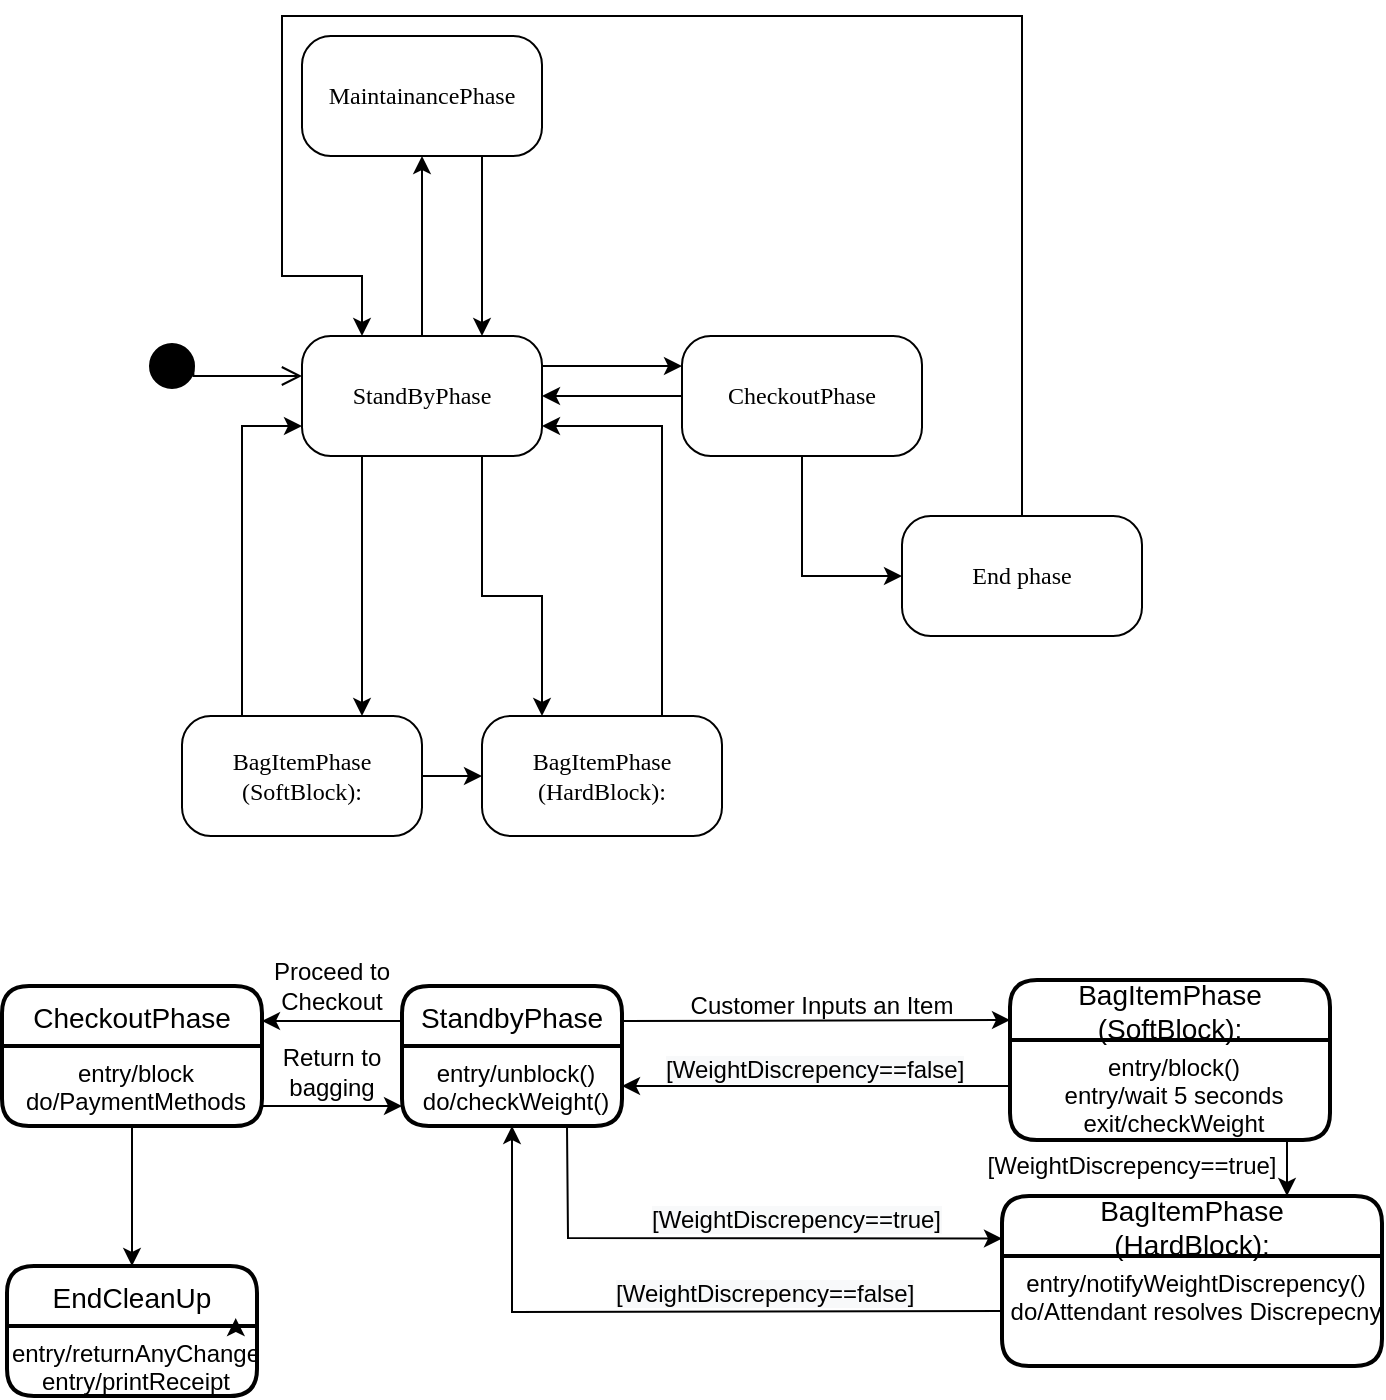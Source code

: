 <mxfile version="17.4.2" type="github" pages="3">
  <diagram id="-ZXCLa0k-xv4Mn8sI_rg" name="Generalized State Diagram">
    <mxGraphModel dx="631" dy="679" grid="1" gridSize="10" guides="1" tooltips="1" connect="1" arrows="1" fold="1" page="1" pageScale="1" pageWidth="850" pageHeight="1100" math="0" shadow="0">
      <root>
        <mxCell id="0" />
        <mxCell id="1" parent="0" />
        <mxCell id="eaWsIIFRXc862yecBCqU-1" value="" style="ellipse;html=1;shape=startState;fillColor=#000000;strokeColor=#000000;rounded=1;shadow=0;comic=0;labelBackgroundColor=none;fontFamily=Verdana;fontSize=12;fontColor=#000000;align=center;direction=south;" parent="1" vertex="1">
          <mxGeometry x="250" y="310" width="30" height="30" as="geometry" />
        </mxCell>
        <mxCell id="eaWsIIFRXc862yecBCqU-2" value="StandByPhase" style="rounded=1;whiteSpace=wrap;html=1;arcSize=24;shadow=0;comic=0;labelBackgroundColor=none;fontFamily=Verdana;fontSize=12;align=center;" parent="1" vertex="1">
          <mxGeometry x="330" y="310" width="120" height="60" as="geometry" />
        </mxCell>
        <mxCell id="eaWsIIFRXc862yecBCqU-3" style="edgeStyle=orthogonalEdgeStyle;html=1;labelBackgroundColor=none;endArrow=open;endSize=8;strokeColor=#000000;fontFamily=Verdana;fontSize=12;align=left;rounded=0;exitX=0.427;exitY=0.144;exitDx=0;exitDy=0;exitPerimeter=0;" parent="1" source="eaWsIIFRXc862yecBCqU-1" edge="1">
          <mxGeometry relative="1" as="geometry">
            <mxPoint x="330" y="330" as="targetPoint" />
            <Array as="points">
              <mxPoint x="276" y="330" />
            </Array>
          </mxGeometry>
        </mxCell>
        <mxCell id="eaWsIIFRXc862yecBCqU-4" value="BagItemPhase&lt;br&gt;(SoftBlock):" style="rounded=1;whiteSpace=wrap;html=1;arcSize=24;shadow=0;comic=0;labelBackgroundColor=none;fontFamily=Verdana;fontSize=12;align=center;" parent="1" vertex="1">
          <mxGeometry x="270" y="500" width="120" height="60" as="geometry" />
        </mxCell>
        <mxCell id="eaWsIIFRXc862yecBCqU-5" value="" style="endArrow=classic;html=1;rounded=0;strokeColor=#000000;exitX=1;exitY=0.25;exitDx=0;exitDy=0;entryX=0;entryY=0.25;entryDx=0;entryDy=0;" parent="1" source="eaWsIIFRXc862yecBCqU-2" target="eaWsIIFRXc862yecBCqU-6" edge="1">
          <mxGeometry width="50" height="50" relative="1" as="geometry">
            <mxPoint x="350" y="500" as="sourcePoint" />
            <mxPoint x="490" y="340" as="targetPoint" />
          </mxGeometry>
        </mxCell>
        <mxCell id="eaWsIIFRXc862yecBCqU-6" value="CheckoutPhase" style="rounded=1;whiteSpace=wrap;html=1;arcSize=24;shadow=0;comic=0;labelBackgroundColor=none;fontFamily=Verdana;fontSize=12;align=center;" parent="1" vertex="1">
          <mxGeometry x="520" y="310" width="120" height="60" as="geometry" />
        </mxCell>
        <mxCell id="eaWsIIFRXc862yecBCqU-7" value="" style="endArrow=classic;html=1;rounded=0;strokeColor=#000000;exitX=0;exitY=0.5;exitDx=0;exitDy=0;entryX=1;entryY=0.5;entryDx=0;entryDy=0;" parent="1" source="eaWsIIFRXc862yecBCqU-6" target="eaWsIIFRXc862yecBCqU-2" edge="1">
          <mxGeometry width="50" height="50" relative="1" as="geometry">
            <mxPoint x="510" y="500" as="sourcePoint" />
            <mxPoint x="560" y="450" as="targetPoint" />
          </mxGeometry>
        </mxCell>
        <mxCell id="eaWsIIFRXc862yecBCqU-8" value="MaintainancePhase" style="rounded=1;whiteSpace=wrap;html=1;arcSize=24;shadow=0;comic=0;labelBackgroundColor=none;fontFamily=Verdana;fontSize=12;align=center;" parent="1" vertex="1">
          <mxGeometry x="330" y="160" width="120" height="60" as="geometry" />
        </mxCell>
        <mxCell id="eaWsIIFRXc862yecBCqU-9" value="" style="endArrow=classic;html=1;rounded=0;strokeColor=#000000;exitX=0.5;exitY=0;exitDx=0;exitDy=0;entryX=0.5;entryY=1;entryDx=0;entryDy=0;" parent="1" source="eaWsIIFRXc862yecBCqU-2" target="eaWsIIFRXc862yecBCqU-8" edge="1">
          <mxGeometry width="50" height="50" relative="1" as="geometry">
            <mxPoint x="460" y="292" as="sourcePoint" />
            <mxPoint x="610" y="292" as="targetPoint" />
            <Array as="points" />
          </mxGeometry>
        </mxCell>
        <mxCell id="eaWsIIFRXc862yecBCqU-10" value="" style="endArrow=classic;html=1;rounded=0;strokeColor=#000000;exitX=0.75;exitY=1;exitDx=0;exitDy=0;entryX=0.75;entryY=0;entryDx=0;entryDy=0;" parent="1" source="eaWsIIFRXc862yecBCqU-8" target="eaWsIIFRXc862yecBCqU-2" edge="1">
          <mxGeometry width="50" height="50" relative="1" as="geometry">
            <mxPoint x="500" y="300" as="sourcePoint" />
            <mxPoint x="500" y="200" as="targetPoint" />
          </mxGeometry>
        </mxCell>
        <mxCell id="eaWsIIFRXc862yecBCqU-11" value="" style="endArrow=classic;html=1;rounded=0;strokeColor=#000000;exitX=0.5;exitY=1;exitDx=0;exitDy=0;entryX=0;entryY=0.5;entryDx=0;entryDy=0;" parent="1" source="eaWsIIFRXc862yecBCqU-6" target="eaWsIIFRXc862yecBCqU-12" edge="1">
          <mxGeometry width="50" height="50" relative="1" as="geometry">
            <mxPoint x="500" y="390" as="sourcePoint" />
            <mxPoint x="580" y="510" as="targetPoint" />
            <Array as="points">
              <mxPoint x="580" y="430" />
            </Array>
          </mxGeometry>
        </mxCell>
        <mxCell id="eaWsIIFRXc862yecBCqU-12" value="End phase" style="rounded=1;whiteSpace=wrap;html=1;arcSize=24;shadow=0;comic=0;labelBackgroundColor=none;fontFamily=Verdana;fontSize=12;align=center;" parent="1" vertex="1">
          <mxGeometry x="630" y="400" width="120" height="60" as="geometry" />
        </mxCell>
        <mxCell id="eaWsIIFRXc862yecBCqU-13" value="BagItemPhase&lt;br&gt;(HardBlock):" style="rounded=1;whiteSpace=wrap;html=1;arcSize=24;shadow=0;comic=0;labelBackgroundColor=none;fontFamily=Verdana;fontSize=12;align=center;" parent="1" vertex="1">
          <mxGeometry x="420" y="500" width="120" height="60" as="geometry" />
        </mxCell>
        <mxCell id="eaWsIIFRXc862yecBCqU-14" value="" style="endArrow=classic;html=1;rounded=0;strokeColor=#000000;entryX=0.75;entryY=0;entryDx=0;entryDy=0;exitX=0.25;exitY=1;exitDx=0;exitDy=0;" parent="1" source="eaWsIIFRXc862yecBCqU-2" target="eaWsIIFRXc862yecBCqU-4" edge="1">
          <mxGeometry width="50" height="50" relative="1" as="geometry">
            <mxPoint x="500" y="390" as="sourcePoint" />
            <mxPoint x="550" y="340" as="targetPoint" />
          </mxGeometry>
        </mxCell>
        <mxCell id="eaWsIIFRXc862yecBCqU-15" value="" style="endArrow=classic;html=1;rounded=0;strokeColor=#000000;exitX=0.25;exitY=0;exitDx=0;exitDy=0;entryX=0;entryY=0.75;entryDx=0;entryDy=0;" parent="1" source="eaWsIIFRXc862yecBCqU-4" target="eaWsIIFRXc862yecBCqU-2" edge="1">
          <mxGeometry width="50" height="50" relative="1" as="geometry">
            <mxPoint x="500" y="390" as="sourcePoint" />
            <mxPoint x="550" y="340" as="targetPoint" />
            <Array as="points">
              <mxPoint x="300" y="355" />
            </Array>
          </mxGeometry>
        </mxCell>
        <mxCell id="eaWsIIFRXc862yecBCqU-16" value="" style="endArrow=classic;html=1;rounded=0;strokeColor=#000000;exitX=0.75;exitY=1;exitDx=0;exitDy=0;entryX=0.25;entryY=0;entryDx=0;entryDy=0;" parent="1" source="eaWsIIFRXc862yecBCqU-2" target="eaWsIIFRXc862yecBCqU-13" edge="1">
          <mxGeometry width="50" height="50" relative="1" as="geometry">
            <mxPoint x="350" y="470" as="sourcePoint" />
            <mxPoint x="420" y="470" as="targetPoint" />
            <Array as="points">
              <mxPoint x="420" y="440" />
              <mxPoint x="450" y="440" />
            </Array>
          </mxGeometry>
        </mxCell>
        <mxCell id="eaWsIIFRXc862yecBCqU-17" value="" style="endArrow=classic;html=1;rounded=0;strokeColor=#000000;exitX=0.75;exitY=0;exitDx=0;exitDy=0;entryX=1;entryY=0.75;entryDx=0;entryDy=0;" parent="1" source="eaWsIIFRXc862yecBCqU-13" target="eaWsIIFRXc862yecBCqU-2" edge="1">
          <mxGeometry width="50" height="50" relative="1" as="geometry">
            <mxPoint x="350" y="470" as="sourcePoint" />
            <mxPoint x="400" y="420" as="targetPoint" />
            <Array as="points">
              <mxPoint x="510" y="430" />
              <mxPoint x="510" y="355" />
            </Array>
          </mxGeometry>
        </mxCell>
        <mxCell id="eaWsIIFRXc862yecBCqU-18" value="" style="endArrow=classic;html=1;rounded=0;strokeColor=#000000;exitX=1;exitY=0.5;exitDx=0;exitDy=0;entryX=0;entryY=0.5;entryDx=0;entryDy=0;" parent="1" source="eaWsIIFRXc862yecBCqU-4" target="eaWsIIFRXc862yecBCqU-13" edge="1">
          <mxGeometry width="50" height="50" relative="1" as="geometry">
            <mxPoint x="420" y="510" as="sourcePoint" />
            <mxPoint x="400" y="540" as="targetPoint" />
          </mxGeometry>
        </mxCell>
        <mxCell id="eaWsIIFRXc862yecBCqU-19" value="" style="endArrow=classic;html=1;rounded=0;strokeColor=#000000;exitX=0.5;exitY=0;exitDx=0;exitDy=0;entryX=0.25;entryY=0;entryDx=0;entryDy=0;" parent="1" source="eaWsIIFRXc862yecBCqU-12" target="eaWsIIFRXc862yecBCqU-2" edge="1">
          <mxGeometry width="50" height="50" relative="1" as="geometry">
            <mxPoint x="490" y="340" as="sourcePoint" />
            <mxPoint x="360" y="280" as="targetPoint" />
            <Array as="points">
              <mxPoint x="690" y="150" />
              <mxPoint x="320" y="150" />
              <mxPoint x="320" y="280" />
              <mxPoint x="360" y="280" />
            </Array>
          </mxGeometry>
        </mxCell>
        <mxCell id="i2ksJJbB7Hy_UAuFXtkF-1" value="BagItemPhase &#xa;(SoftBlock):" style="swimlane;childLayout=stackLayout;horizontal=1;startSize=30;horizontalStack=0;rounded=1;fontSize=14;fontStyle=0;strokeWidth=2;resizeParent=0;resizeLast=1;shadow=0;dashed=0;align=center;" vertex="1" parent="1">
          <mxGeometry x="684" y="632" width="160" height="80" as="geometry" />
        </mxCell>
        <mxCell id="i2ksJJbB7Hy_UAuFXtkF-2" value="entry/block()&#xa;entry/wait 5 seconds&#xa;exit/checkWeight" style="align=center;strokeColor=none;fillColor=none;spacingLeft=4;fontSize=12;verticalAlign=top;resizable=0;rotatable=0;part=1;" vertex="1" parent="i2ksJJbB7Hy_UAuFXtkF-1">
          <mxGeometry y="30" width="160" height="50" as="geometry" />
        </mxCell>
        <mxCell id="i2ksJJbB7Hy_UAuFXtkF-6" value="BagItemPhase&#xa;(HardBlock):" style="swimlane;childLayout=stackLayout;horizontal=1;startSize=30;horizontalStack=0;rounded=1;fontSize=14;fontStyle=0;strokeWidth=2;resizeParent=0;resizeLast=1;shadow=0;dashed=0;align=center;" vertex="1" parent="1">
          <mxGeometry x="680" y="740" width="190" height="85" as="geometry" />
        </mxCell>
        <mxCell id="i2ksJJbB7Hy_UAuFXtkF-7" value="entry/notifyWeightDiscrepency()&#xa;do/Attendant resolves Discrepecny&#xa; " style="align=center;strokeColor=none;fillColor=none;spacingLeft=4;fontSize=12;verticalAlign=top;resizable=0;rotatable=0;part=1;" vertex="1" parent="i2ksJJbB7Hy_UAuFXtkF-6">
          <mxGeometry y="30" width="190" height="55" as="geometry" />
        </mxCell>
        <mxCell id="i2ksJJbB7Hy_UAuFXtkF-10" value="[WeightDiscrepency==true]" style="text;html=1;strokeColor=none;fillColor=none;align=center;verticalAlign=middle;whiteSpace=wrap;rounded=0;" vertex="1" parent="1">
          <mxGeometry x="690" y="710" width="110" height="30" as="geometry" />
        </mxCell>
        <mxCell id="i2ksJJbB7Hy_UAuFXtkF-12" style="edgeStyle=orthogonalEdgeStyle;rounded=0;orthogonalLoop=1;jettySize=auto;html=1;entryX=0.75;entryY=0;entryDx=0;entryDy=0;exitX=0.75;exitY=1;exitDx=0;exitDy=0;" edge="1" parent="1" source="i2ksJJbB7Hy_UAuFXtkF-2" target="i2ksJJbB7Hy_UAuFXtkF-6">
          <mxGeometry relative="1" as="geometry" />
        </mxCell>
        <mxCell id="i2ksJJbB7Hy_UAuFXtkF-13" value="StandbyPhase" style="swimlane;childLayout=stackLayout;horizontal=1;startSize=30;horizontalStack=0;rounded=1;fontSize=14;fontStyle=0;strokeWidth=2;resizeParent=0;resizeLast=1;shadow=0;dashed=0;align=center;" vertex="1" parent="1">
          <mxGeometry x="380" y="635" width="110" height="70" as="geometry" />
        </mxCell>
        <mxCell id="i2ksJJbB7Hy_UAuFXtkF-14" value="entry/unblock()&#xa;do/checkWeight()&#xa;" style="align=center;strokeColor=none;fillColor=none;spacingLeft=4;fontSize=12;verticalAlign=top;resizable=0;rotatable=0;part=1;" vertex="1" parent="i2ksJJbB7Hy_UAuFXtkF-13">
          <mxGeometry y="30" width="110" height="40" as="geometry" />
        </mxCell>
        <mxCell id="i2ksJJbB7Hy_UAuFXtkF-15" value="" style="endArrow=classic;html=1;rounded=0;exitX=1;exitY=0.25;exitDx=0;exitDy=0;entryX=0;entryY=0.25;entryDx=0;entryDy=0;" edge="1" parent="1" source="i2ksJJbB7Hy_UAuFXtkF-13" target="i2ksJJbB7Hy_UAuFXtkF-1">
          <mxGeometry width="50" height="50" relative="1" as="geometry">
            <mxPoint x="520" y="615" as="sourcePoint" />
            <mxPoint x="570" y="565" as="targetPoint" />
          </mxGeometry>
        </mxCell>
        <mxCell id="i2ksJJbB7Hy_UAuFXtkF-16" value="Customer Inputs an Item" style="text;html=1;strokeColor=none;fillColor=none;align=center;verticalAlign=middle;whiteSpace=wrap;rounded=0;" vertex="1" parent="1">
          <mxGeometry x="510" y="630" width="160" height="30" as="geometry" />
        </mxCell>
        <mxCell id="i2ksJJbB7Hy_UAuFXtkF-17" value="" style="endArrow=classic;html=1;rounded=0;exitX=0;exitY=0.5;exitDx=0;exitDy=0;entryX=1;entryY=0.5;entryDx=0;entryDy=0;" edge="1" parent="1" source="i2ksJJbB7Hy_UAuFXtkF-2" target="i2ksJJbB7Hy_UAuFXtkF-14">
          <mxGeometry width="50" height="50" relative="1" as="geometry">
            <mxPoint x="660" y="755" as="sourcePoint" />
            <mxPoint x="540" y="757" as="targetPoint" />
            <Array as="points">
              <mxPoint x="684" y="685" />
            </Array>
          </mxGeometry>
        </mxCell>
        <mxCell id="i2ksJJbB7Hy_UAuFXtkF-18" value="&lt;span style=&quot;color: rgb(0 , 0 , 0) ; font-family: &amp;#34;helvetica&amp;#34; ; font-size: 12px ; font-style: normal ; font-weight: 400 ; letter-spacing: normal ; text-align: center ; text-indent: 0px ; text-transform: none ; word-spacing: 0px ; background-color: rgb(248 , 249 , 250) ; display: inline ; float: none&quot;&gt;[WeightDiscrepency==false]&lt;/span&gt;" style="text;whiteSpace=wrap;html=1;" vertex="1" parent="1">
          <mxGeometry x="510" y="663" width="170" height="30" as="geometry" />
        </mxCell>
        <mxCell id="i2ksJJbB7Hy_UAuFXtkF-20" value="" style="endArrow=classic;html=1;rounded=0;exitX=0.75;exitY=1;exitDx=0;exitDy=0;entryX=0;entryY=0.25;entryDx=0;entryDy=0;" edge="1" parent="1" source="i2ksJJbB7Hy_UAuFXtkF-14" target="i2ksJJbB7Hy_UAuFXtkF-6">
          <mxGeometry width="50" height="50" relative="1" as="geometry">
            <mxPoint x="520" y="615" as="sourcePoint" />
            <mxPoint x="570" y="565" as="targetPoint" />
            <Array as="points">
              <mxPoint x="463" y="761" />
            </Array>
          </mxGeometry>
        </mxCell>
        <mxCell id="i2ksJJbB7Hy_UAuFXtkF-21" value="&lt;span style=&quot;color: rgb(0 , 0 , 0) ; font-family: &amp;#34;helvetica&amp;#34; ; font-size: 12px ; font-style: normal ; font-weight: 400 ; letter-spacing: normal ; text-align: center ; text-indent: 0px ; text-transform: none ; word-spacing: 0px ; background-color: rgb(248 , 249 , 250) ; display: inline ; float: none&quot;&gt;[WeightDiscrepency==false]&lt;/span&gt;" style="text;whiteSpace=wrap;html=1;" vertex="1" parent="1">
          <mxGeometry x="485" y="775" width="170" height="30" as="geometry" />
        </mxCell>
        <mxCell id="i2ksJJbB7Hy_UAuFXtkF-23" value="" style="endArrow=classic;html=1;rounded=0;exitX=0;exitY=0.5;exitDx=0;exitDy=0;entryX=0.5;entryY=1;entryDx=0;entryDy=0;" edge="1" parent="1" source="i2ksJJbB7Hy_UAuFXtkF-7" target="i2ksJJbB7Hy_UAuFXtkF-14">
          <mxGeometry width="50" height="50" relative="1" as="geometry">
            <mxPoint x="530" y="685" as="sourcePoint" />
            <mxPoint x="580" y="635" as="targetPoint" />
            <Array as="points">
              <mxPoint x="435" y="798" />
            </Array>
          </mxGeometry>
        </mxCell>
        <mxCell id="i2ksJJbB7Hy_UAuFXtkF-24" value="&lt;span style=&quot;color: rgb(0, 0, 0); font-family: helvetica; font-size: 12px; font-style: normal; font-weight: 400; letter-spacing: normal; text-align: center; text-indent: 0px; text-transform: none; word-spacing: 0px; background-color: rgb(248, 249, 250); display: inline; float: none;&quot;&gt;[WeightDiscrepency==true]&lt;/span&gt;" style="text;whiteSpace=wrap;html=1;" vertex="1" parent="1">
          <mxGeometry x="503" y="738" width="170" height="30" as="geometry" />
        </mxCell>
        <mxCell id="i2ksJJbB7Hy_UAuFXtkF-28" value="CheckoutPhase" style="swimlane;childLayout=stackLayout;horizontal=1;startSize=30;horizontalStack=0;rounded=1;fontSize=14;fontStyle=0;strokeWidth=2;resizeParent=0;resizeLast=1;shadow=0;dashed=0;align=center;" vertex="1" parent="1">
          <mxGeometry x="180" y="635" width="130" height="70" as="geometry" />
        </mxCell>
        <mxCell id="i2ksJJbB7Hy_UAuFXtkF-29" value="entry/block&#xa;do/PaymentMethods" style="align=center;strokeColor=none;fillColor=none;spacingLeft=4;fontSize=12;verticalAlign=top;resizable=0;rotatable=0;part=1;" vertex="1" parent="i2ksJJbB7Hy_UAuFXtkF-28">
          <mxGeometry y="30" width="130" height="40" as="geometry" />
        </mxCell>
        <mxCell id="i2ksJJbB7Hy_UAuFXtkF-32" value="" style="endArrow=classic;html=1;rounded=0;entryX=0;entryY=0.75;entryDx=0;entryDy=0;exitX=1;exitY=0.75;exitDx=0;exitDy=0;" edge="1" parent="1" source="i2ksJJbB7Hy_UAuFXtkF-29" target="i2ksJJbB7Hy_UAuFXtkF-14">
          <mxGeometry width="50" height="50" relative="1" as="geometry">
            <mxPoint x="310" y="695" as="sourcePoint" />
            <mxPoint x="380" y="693" as="targetPoint" />
          </mxGeometry>
        </mxCell>
        <mxCell id="i2ksJJbB7Hy_UAuFXtkF-33" value="" style="endArrow=classic;html=1;rounded=0;exitX=0;exitY=0.25;exitDx=0;exitDy=0;entryX=1;entryY=0.25;entryDx=0;entryDy=0;" edge="1" parent="1" source="i2ksJJbB7Hy_UAuFXtkF-13" target="i2ksJJbB7Hy_UAuFXtkF-28">
          <mxGeometry width="50" height="50" relative="1" as="geometry">
            <mxPoint x="300" y="730" as="sourcePoint" />
            <mxPoint x="350" y="680" as="targetPoint" />
          </mxGeometry>
        </mxCell>
        <mxCell id="i2ksJJbB7Hy_UAuFXtkF-34" value="Proceed to Checkout" style="text;html=1;strokeColor=none;fillColor=none;align=center;verticalAlign=middle;whiteSpace=wrap;rounded=0;" vertex="1" parent="1">
          <mxGeometry x="300" y="620" width="90" height="30" as="geometry" />
        </mxCell>
        <mxCell id="i2ksJJbB7Hy_UAuFXtkF-35" value="Return to bagging" style="text;html=1;strokeColor=none;fillColor=none;align=center;verticalAlign=middle;whiteSpace=wrap;rounded=0;" vertex="1" parent="1">
          <mxGeometry x="300" y="663" width="90" height="30" as="geometry" />
        </mxCell>
        <mxCell id="i2ksJJbB7Hy_UAuFXtkF-36" value="" style="endArrow=classic;html=1;rounded=0;exitX=0.5;exitY=1;exitDx=0;exitDy=0;entryX=0.5;entryY=0;entryDx=0;entryDy=0;" edge="1" parent="1" source="i2ksJJbB7Hy_UAuFXtkF-29" target="i2ksJJbB7Hy_UAuFXtkF-37">
          <mxGeometry width="50" height="50" relative="1" as="geometry">
            <mxPoint x="250" y="780" as="sourcePoint" />
            <mxPoint x="245" y="770" as="targetPoint" />
          </mxGeometry>
        </mxCell>
        <mxCell id="i2ksJJbB7Hy_UAuFXtkF-37" value="EndCleanUp" style="swimlane;childLayout=stackLayout;horizontal=1;startSize=30;horizontalStack=0;rounded=1;fontSize=14;fontStyle=0;strokeWidth=2;resizeParent=0;resizeLast=1;shadow=0;dashed=0;align=center;" vertex="1" parent="1">
          <mxGeometry x="182.5" y="775" width="125" height="65" as="geometry" />
        </mxCell>
        <mxCell id="i2ksJJbB7Hy_UAuFXtkF-38" value="entry/returnAnyChange&#xa;entry/printReceipt&#xa;" style="align=center;strokeColor=none;fillColor=none;spacingLeft=4;fontSize=12;verticalAlign=top;resizable=0;rotatable=0;part=1;" vertex="1" parent="i2ksJJbB7Hy_UAuFXtkF-37">
          <mxGeometry y="30" width="125" height="35" as="geometry" />
        </mxCell>
        <mxCell id="i2ksJJbB7Hy_UAuFXtkF-39" style="edgeStyle=orthogonalEdgeStyle;rounded=0;orthogonalLoop=1;jettySize=auto;html=1;exitX=0.75;exitY=0;exitDx=0;exitDy=0;entryX=0.915;entryY=-0.113;entryDx=0;entryDy=0;entryPerimeter=0;" edge="1" parent="i2ksJJbB7Hy_UAuFXtkF-37" source="i2ksJJbB7Hy_UAuFXtkF-38" target="i2ksJJbB7Hy_UAuFXtkF-38">
          <mxGeometry relative="1" as="geometry" />
        </mxCell>
      </root>
    </mxGraphModel>
  </diagram>
  <diagram id="G1JGiKkkxIMLo0qI9T0r" name="Scanning/Bagging">
    <mxGraphModel grid="1" page="1" gridSize="10" guides="1" tooltips="1" connect="1" arrows="1" fold="1" pageScale="1" pageWidth="850" pageHeight="1100" math="0" shadow="0">
      <root>
        <mxCell id="0XoCRNA-fFdHAsAMeYVR-0" />
        <mxCell id="0XoCRNA-fFdHAsAMeYVR-1" parent="0XoCRNA-fFdHAsAMeYVR-0" />
        <mxCell id="xRnRDYIn3ArZQHywkmsm-11" style="edgeStyle=orthogonalEdgeStyle;rounded=0;orthogonalLoop=1;jettySize=auto;html=1;exitX=0.5;exitY=0;exitDx=0;exitDy=0;entryX=1;entryY=0.5;entryDx=0;entryDy=0;fontColor=#06040A;" edge="1" parent="0XoCRNA-fFdHAsAMeYVR-1" source="c2NtV0sda1ZvMEl48lzR-0" target="UhUHxP_FGDqcnMJL-cjD-6">
          <mxGeometry relative="1" as="geometry" />
        </mxCell>
        <mxCell id="c2NtV0sda1ZvMEl48lzR-0" value="Attendant Update Cart&lt;span style=&quot;color: rgba(0 , 0 , 0 , 0) ; font-family: monospace ; font-size: 0px&quot;&gt;%3CmxGraphModel%3E%3Croot%3E%3CmxCell%20id%3D%220%22%2F%3E%3CmxCell%20id%3D%221%22%20parent%3D%220%22%2F%3E%3CmxCell%20id%3D%222%22%20value%3D%22SelfCheckoutStation%20Unblocked%22%20style%3D%22rounded%3D1%3BwhiteSpace%3Dwrap%3Bhtml%3D1%3BarcSize%3D24%3Bshadow%3D0%3Bcomic%3D0%3BlabelBackgroundColor%3Dnone%3BfontFamily%3DVerdana%3BfontSize%3D12%3Balign%3Dcenter%3B%22%20vertex%3D%221%22%20parent%3D%221%22%3E%3CmxGeometry%20x%3D%22850%22%20y%3D%22270%22%20width%3D%22140%22%20height%3D%2260%22%20as%3D%22geometry%22%2F%3E%3C%2FmxCell%3E%3C%2Froot%3E%3C%2FmxGraphModel%3E&lt;/span&gt;" style="rounded=1;whiteSpace=wrap;html=1;arcSize=24;shadow=0;comic=0;labelBackgroundColor=none;fontFamily=Verdana;fontSize=12;align=center;" parent="0XoCRNA-fFdHAsAMeYVR-1" vertex="1">
          <mxGeometry x="1060" y="480" width="120" height="60" as="geometry" />
        </mxCell>
        <mxCell id="c2NtV0sda1ZvMEl48lzR-1" value="&lt;div&gt;&lt;span&gt;&lt;font style=&quot;font-size: 12px&quot;&gt;ProductNotFound&lt;/font&gt;&lt;/span&gt;&lt;/div&gt;&lt;div&gt;&lt;span&gt;&lt;font style=&quot;font-size: 12px&quot;&gt;&lt;br&gt;&lt;/font&gt;&lt;/span&gt;&lt;/div&gt;&lt;div&gt;&lt;span&gt;&lt;font style=&quot;font-size: 12px&quot;&gt;do/warn&lt;/font&gt;&lt;/span&gt;&lt;/div&gt;" style="rounded=1;whiteSpace=wrap;html=1;arcSize=24;shadow=0;comic=0;labelBackgroundColor=none;fontFamily=Verdana;fontSize=12;align=center;" parent="0XoCRNA-fFdHAsAMeYVR-1" vertex="1">
          <mxGeometry x="150" y="600" width="120" height="70" as="geometry" />
        </mxCell>
        <mxCell id="c2NtV0sda1ZvMEl48lzR-2" value="SelfCheckoutStation Blocked" style="rounded=1;whiteSpace=wrap;html=1;arcSize=24;shadow=0;comic=0;labelBackgroundColor=none;fontFamily=Verdana;fontSize=12;align=center;" parent="0XoCRNA-fFdHAsAMeYVR-1" vertex="1">
          <mxGeometry x="560" y="460" width="140" height="60" as="geometry" />
        </mxCell>
        <mxCell id="Cww2yrWLBD_yT8LeN-82-0" value="Pieces of Information we wanna keep track of-&amp;nbsp;&lt;br&gt;1. Total Costs&lt;br&gt;2. Input for Product info&lt;br&gt;2. a. PLU codes&lt;br&gt;2.b. Barcodes&lt;br&gt;2.c. Manually Searching Against the database (Can return)&amp;nbsp;&lt;br&gt;3. Verification of that input against the database&amp;nbsp;&lt;br&gt;3.a. Products are barcode&lt;br&gt;3.b. Products are PLU&amp;nbsp;&lt;br&gt;4. List of Verified Products (Things that are added to our cart)&amp;nbsp;&lt;br&gt;5. Scanners/Processes Blocked(Attendant)&amp;nbsp;&lt;br&gt;6. Verification involved with Scanners/Processes&amp;nbsp;&lt;br&gt;7. Scanners/Processes Blocked&amp;nbsp;&lt;br&gt;8. Scan Item without BAGGING??? (Attendant)&lt;br&gt;9. Scan and Bag Item.&lt;br&gt;" style="text;html=1;strokeColor=none;fillColor=none;align=center;verticalAlign=middle;whiteSpace=wrap;rounded=0;" parent="0XoCRNA-fFdHAsAMeYVR-1" vertex="1">
          <mxGeometry x="50" y="40" width="550" height="190" as="geometry" />
        </mxCell>
        <mxCell id="6MBmhTJW1s7knyYFLO1K-0" value="Inputting Product Info" style="rounded=1;whiteSpace=wrap;html=1;arcSize=24;shadow=0;comic=0;labelBackgroundColor=none;fontFamily=Verdana;fontSize=12;align=center;" parent="0XoCRNA-fFdHAsAMeYVR-1" vertex="1">
          <mxGeometry x="140" y="420" width="120" height="60" as="geometry" />
        </mxCell>
        <mxCell id="jVk_5hOcIGzKOVY6H5p--3" style="edgeStyle=orthogonalEdgeStyle;rounded=0;orthogonalLoop=1;jettySize=auto;html=1;endArrow=openThin;endFill=0;" parent="0XoCRNA-fFdHAsAMeYVR-1" target="6MBmhTJW1s7knyYFLO1K-0" edge="1">
          <mxGeometry relative="1" as="geometry">
            <mxPoint x="80" y="370" as="sourcePoint" />
            <Array as="points">
              <mxPoint x="80" y="350" />
              <mxPoint x="80" y="385" />
              <mxPoint x="200" y="385" />
            </Array>
          </mxGeometry>
        </mxCell>
        <mxCell id="jVk_5hOcIGzKOVY6H5p--1" value="" style="shape=ellipse;html=1;fillColor=#000000;fontSize=18;fontColor=#ffffff;" parent="0XoCRNA-fFdHAsAMeYVR-1" vertex="1">
          <mxGeometry x="60" y="310" width="40" height="40" as="geometry" />
        </mxCell>
        <mxCell id="UhUHxP_FGDqcnMJL-cjD-1" value="" style="endArrow=none;html=1;rounded=0;fontSize=12;exitX=0;exitY=0.429;exitDx=0;exitDy=0;entryX=1;entryY=0.414;entryDx=0;entryDy=0;exitPerimeter=0;entryPerimeter=0;" parent="0XoCRNA-fFdHAsAMeYVR-1" source="c2NtV0sda1ZvMEl48lzR-1" target="c2NtV0sda1ZvMEl48lzR-1" edge="1">
          <mxGeometry width="50" height="50" relative="1" as="geometry">
            <mxPoint x="340" y="620" as="sourcePoint" />
            <mxPoint x="270" y="646" as="targetPoint" />
          </mxGeometry>
        </mxCell>
        <mxCell id="UhUHxP_FGDqcnMJL-cjD-4" value="" style="endArrow=classic;html=1;rounded=0;fontSize=13;exitX=0.5;exitY=1;exitDx=0;exitDy=0;entryX=0.425;entryY=0.007;entryDx=0;entryDy=0;entryPerimeter=0;" parent="0XoCRNA-fFdHAsAMeYVR-1" source="6MBmhTJW1s7knyYFLO1K-0" target="c2NtV0sda1ZvMEl48lzR-1" edge="1">
          <mxGeometry width="50" height="50" relative="1" as="geometry">
            <mxPoint x="200" y="580" as="sourcePoint" />
            <mxPoint x="250" y="530" as="targetPoint" />
          </mxGeometry>
        </mxCell>
        <mxCell id="xRnRDYIn3ArZQHywkmsm-10" style="edgeStyle=orthogonalEdgeStyle;rounded=0;orthogonalLoop=1;jettySize=auto;html=1;exitX=1;exitY=0.5;exitDx=0;exitDy=0;entryX=0;entryY=0.5;entryDx=0;entryDy=0;fontColor=#06040A;" edge="1" parent="0XoCRNA-fFdHAsAMeYVR-1" source="UhUHxP_FGDqcnMJL-cjD-5" target="c2NtV0sda1ZvMEl48lzR-0">
          <mxGeometry relative="1" as="geometry" />
        </mxCell>
        <mxCell id="UhUHxP_FGDqcnMJL-cjD-5" value="Attendant Verification Required" style="rounded=1;whiteSpace=wrap;html=1;arcSize=24;shadow=0;comic=0;labelBackgroundColor=none;fontFamily=Verdana;fontSize=12;align=center;" parent="0XoCRNA-fFdHAsAMeYVR-1" vertex="1">
          <mxGeometry x="780" y="630" width="140" height="60" as="geometry" />
        </mxCell>
        <mxCell id="UhUHxP_FGDqcnMJL-cjD-6" value="SelfCheckoutStation Unblocked" style="rounded=1;whiteSpace=wrap;html=1;arcSize=24;shadow=0;comic=0;labelBackgroundColor=none;fontFamily=Verdana;fontSize=12;align=center;" parent="0XoCRNA-fFdHAsAMeYVR-1" vertex="1">
          <mxGeometry x="830" y="330" width="140" height="60" as="geometry" />
        </mxCell>
        <mxCell id="UhUHxP_FGDqcnMJL-cjD-7" value="" style="endArrow=classic;html=1;rounded=0;fontSize=13;exitX=1;exitY=0.5;exitDx=0;exitDy=0;entryX=0;entryY=0.5;entryDx=0;entryDy=0;" parent="0XoCRNA-fFdHAsAMeYVR-1" source="6MBmhTJW1s7knyYFLO1K-0" target="c2NtV0sda1ZvMEl48lzR-2" edge="1">
          <mxGeometry width="50" height="50" relative="1" as="geometry">
            <mxPoint x="400.0" y="480" as="sourcePoint" />
            <mxPoint x="401" y="600.49" as="targetPoint" />
          </mxGeometry>
        </mxCell>
        <mxCell id="UhUHxP_FGDqcnMJL-cjD-8" value="" style="endArrow=classic;html=1;rounded=0;fontSize=13;exitX=0.5;exitY=1;exitDx=0;exitDy=0;entryX=0.5;entryY=0;entryDx=0;entryDy=0;" parent="0XoCRNA-fFdHAsAMeYVR-1" source="c2NtV0sda1ZvMEl48lzR-2" target="UhUHxP_FGDqcnMJL-cjD-5" edge="1">
          <mxGeometry width="50" height="50" relative="1" as="geometry">
            <mxPoint x="270" y="460" as="sourcePoint" />
            <mxPoint x="520" y="460" as="targetPoint" />
          </mxGeometry>
        </mxCell>
        <mxCell id="UhUHxP_FGDqcnMJL-cjD-10" value="" style="endArrow=classic;html=1;rounded=0;fontSize=13;" parent="0XoCRNA-fFdHAsAMeYVR-1" edge="1">
          <mxGeometry width="50" height="50" relative="1" as="geometry">
            <mxPoint x="820" y="360" as="sourcePoint" />
            <mxPoint x="240" y="420" as="targetPoint" />
            <Array as="points">
              <mxPoint x="770" y="360" />
              <mxPoint x="240" y="360" />
            </Array>
          </mxGeometry>
        </mxCell>
        <mxCell id="UhUHxP_FGDqcnMJL-cjD-11" value="weightChanged() [blocked] / weightDiscBlock()" style="text;html=1;align=center;verticalAlign=middle;resizable=0;points=[];autosize=1;strokeColor=none;fillColor=none;fontSize=13;" parent="0XoCRNA-fFdHAsAMeYVR-1" vertex="1">
          <mxGeometry x="270" y="430" width="280" height="20" as="geometry" />
        </mxCell>
        <mxCell id="xRnRDYIn3ArZQHywkmsm-2" value="From attendant:&lt;br&gt;1. Weight Corrections- &amp;gt; unblocked&lt;br&gt;2. Validated the bag-&amp;gt; unblocked&lt;br&gt;3. Removed a product-&amp;gt; Update Cart&lt;br&gt;4.&amp;nbsp;" style="text;html=1;strokeColor=none;fillColor=none;align=center;verticalAlign=middle;whiteSpace=wrap;rounded=0;" vertex="1" parent="0XoCRNA-fFdHAsAMeYVR-1">
          <mxGeometry x="530" y="250" width="260" height="30" as="geometry" />
        </mxCell>
        <mxCell id="xRnRDYIn3ArZQHywkmsm-3" value="Customer Update Cart&lt;span style=&quot;color: rgba(0 , 0 , 0 , 0) ; font-family: monospace ; font-size: 0px&quot;&gt;%3CmxGraphModel%3E%3Croot%3E%3CmxCell%20id%3D%220%22%2F%3E%3CmxCell%20id%3D%221%22%20parent%3D%220%22%2F%3E%3CmxCell%20id%3D%222%22%20value%3D%22SelfCheckoutStation%20Unblocked%22%20style%3D%22rounded%3D1%3BwhiteSpace%3Dwrap%3Bhtml%3D1%3BarcSize%3D24%3Bshadow%3D0%3Bcomic%3D0%3BlabelBackgroundColor%3Dnone%3BfontFamily%3DVerdana%3BfontSize%3D12%3Balign%3Dcenter%3B%22%20vertex%3D%221%22%20parent%3D%221%22%3E%3CmxGeometry%20x%3D%22850%22%20y%3D%22270%22%20width%3D%22140%22%20height%3D%2260%22%20as%3D%22geometry%22%2F%3E%3C%2FmxCell%3E%3C%2Froot%3E%3C%2FmxGraphModel%3E&lt;/span&gt;" style="rounded=1;whiteSpace=wrap;html=1;arcSize=24;shadow=0;comic=0;labelBackgroundColor=none;fontFamily=Verdana;fontSize=12;align=center;" vertex="1" parent="0XoCRNA-fFdHAsAMeYVR-1">
          <mxGeometry x="470" y="670" width="120" height="60" as="geometry" />
        </mxCell>
        <mxCell id="xRnRDYIn3ArZQHywkmsm-4" value="&lt;div&gt;&lt;span style=&quot;font-size: 13px&quot;&gt;useOwnBags() [blocked] / ownBagBlock()&lt;/span&gt;&lt;/div&gt;" style="text;html=1;strokeColor=none;fillColor=none;align=center;verticalAlign=middle;whiteSpace=wrap;rounded=0;" vertex="1" parent="0XoCRNA-fFdHAsAMeYVR-1">
          <mxGeometry x="270" y="480" width="270" height="30" as="geometry" />
        </mxCell>
        <mxCell id="xRnRDYIn3ArZQHywkmsm-5" value="removeFromCart() [! currentItemRemoved]/&lt;br&gt;weightDiscBlock()&lt;br&gt;&amp;nbsp;" style="text;html=1;strokeColor=none;fillColor=none;align=center;verticalAlign=middle;whiteSpace=wrap;rounded=0;" vertex="1" parent="0XoCRNA-fFdHAsAMeYVR-1">
          <mxGeometry x="280" y="520" width="250" height="40" as="geometry" />
        </mxCell>
        <mxCell id="xRnRDYIn3ArZQHywkmsm-7" value="&lt;span style=&quot;font-family: , , &amp;#34;sf mono&amp;#34; , &amp;#34;menlo&amp;#34; , &amp;#34;consolas&amp;#34; , &amp;#34;liberation mono&amp;#34; , monospace ; background-color: rgb(255 , 255 , 255)&quot;&gt;notifyWeightDiscBlock()&lt;/span&gt;" style="text;html=1;align=center;verticalAlign=middle;resizable=0;points=[];autosize=1;strokeColor=none;fillColor=none;" vertex="1" parent="0XoCRNA-fFdHAsAMeYVR-1">
          <mxGeometry x="620" y="580" width="140" height="20" as="geometry" />
        </mxCell>
        <mxCell id="xRnRDYIn3ArZQHywkmsm-8" value="&lt;span style=&quot;font-family: , , &amp;#34;sf mono&amp;#34; , &amp;#34;menlo&amp;#34; , &amp;#34;consolas&amp;#34; , &amp;#34;liberation mono&amp;#34; , monospace ; background-color: rgb(255 , 255 , 255)&quot;&gt;&lt;font color=&quot;#06040a&quot;&gt;notifyOwnBagBlock()&lt;/font&gt;&lt;/span&gt;" style="text;html=1;align=center;verticalAlign=middle;resizable=0;points=[];autosize=1;strokeColor=none;fillColor=none;" vertex="1" parent="0XoCRNA-fFdHAsAMeYVR-1">
          <mxGeometry x="640" y="600" width="130" height="20" as="geometry" />
        </mxCell>
      </root>
    </mxGraphModel>
  </diagram>
  <diagram name="Copy of Scanning/Bagging" id="Bi2dVXNV6WFTIEATySSP">
    <mxGraphModel dx="946" dy="646" grid="1" gridSize="10" guides="1" tooltips="1" connect="1" arrows="1" fold="1" page="1" pageScale="1" pageWidth="850" pageHeight="1100" math="0" shadow="0">
      <root>
        <mxCell id="fTOtLGZc1tBef4jWmARQ-0" />
        <mxCell id="fTOtLGZc1tBef4jWmARQ-1" parent="fTOtLGZc1tBef4jWmARQ-0" />
        <mxCell id="fTOtLGZc1tBef4jWmARQ-2" style="edgeStyle=orthogonalEdgeStyle;rounded=0;orthogonalLoop=1;jettySize=auto;html=1;exitX=0.5;exitY=0;exitDx=0;exitDy=0;entryX=1;entryY=0.5;entryDx=0;entryDy=0;fontColor=#06040A;" edge="1" parent="fTOtLGZc1tBef4jWmARQ-1" source="fTOtLGZc1tBef4jWmARQ-3" target="fTOtLGZc1tBef4jWmARQ-14">
          <mxGeometry relative="1" as="geometry" />
        </mxCell>
        <mxCell id="fTOtLGZc1tBef4jWmARQ-3" value="Attendant Update Cart&lt;span style=&quot;color: rgba(0 , 0 , 0 , 0) ; font-family: monospace ; font-size: 0px&quot;&gt;%3CmxGraphModel%3E%3Croot%3E%3CmxCell%20id%3D%220%22%2F%3E%3CmxCell%20id%3D%221%22%20parent%3D%220%22%2F%3E%3CmxCell%20id%3D%222%22%20value%3D%22SelfCheckoutStation%20Unblocked%22%20style%3D%22rounded%3D1%3BwhiteSpace%3Dwrap%3Bhtml%3D1%3BarcSize%3D24%3Bshadow%3D0%3Bcomic%3D0%3BlabelBackgroundColor%3Dnone%3BfontFamily%3DVerdana%3BfontSize%3D12%3Balign%3Dcenter%3B%22%20vertex%3D%221%22%20parent%3D%221%22%3E%3CmxGeometry%20x%3D%22850%22%20y%3D%22270%22%20width%3D%22140%22%20height%3D%2260%22%20as%3D%22geometry%22%2F%3E%3C%2FmxCell%3E%3C%2Froot%3E%3C%2FmxGraphModel%3E&lt;/span&gt;" style="rounded=1;whiteSpace=wrap;html=1;arcSize=24;shadow=0;comic=0;labelBackgroundColor=none;fontFamily=Verdana;fontSize=12;align=center;" vertex="1" parent="fTOtLGZc1tBef4jWmARQ-1">
          <mxGeometry x="1060" y="480" width="120" height="60" as="geometry" />
        </mxCell>
        <mxCell id="fTOtLGZc1tBef4jWmARQ-4" value="&lt;div&gt;&lt;span&gt;&lt;font style=&quot;font-size: 12px&quot;&gt;ProductNotFound&lt;/font&gt;&lt;/span&gt;&lt;/div&gt;&lt;div&gt;&lt;span&gt;&lt;font style=&quot;font-size: 12px&quot;&gt;&lt;br&gt;&lt;/font&gt;&lt;/span&gt;&lt;/div&gt;&lt;div&gt;&lt;span&gt;&lt;font style=&quot;font-size: 12px&quot;&gt;do/warn&lt;/font&gt;&lt;/span&gt;&lt;/div&gt;" style="rounded=1;whiteSpace=wrap;html=1;arcSize=24;shadow=0;comic=0;labelBackgroundColor=none;fontFamily=Verdana;fontSize=12;align=center;" vertex="1" parent="fTOtLGZc1tBef4jWmARQ-1">
          <mxGeometry x="150" y="600" width="120" height="70" as="geometry" />
        </mxCell>
        <mxCell id="fTOtLGZc1tBef4jWmARQ-5" value="SelfCheckoutStation Blocked" style="rounded=1;whiteSpace=wrap;html=1;arcSize=24;shadow=0;comic=0;labelBackgroundColor=none;fontFamily=Verdana;fontSize=12;align=center;" vertex="1" parent="fTOtLGZc1tBef4jWmARQ-1">
          <mxGeometry x="560" y="460" width="140" height="60" as="geometry" />
        </mxCell>
        <mxCell id="fTOtLGZc1tBef4jWmARQ-6" value="Pieces of Information we wanna keep track of-&amp;nbsp;&lt;br&gt;1. Total Costs&lt;br&gt;2. Input for Product info&lt;br&gt;2. a. PLU codes&lt;br&gt;2.b. Barcodes&lt;br&gt;2.c. Manually Searching Against the database (Can return)&amp;nbsp;&lt;br&gt;3. Verification of that input against the database&amp;nbsp;&lt;br&gt;3.a. Products are barcode&lt;br&gt;3.b. Products are PLU&amp;nbsp;&lt;br&gt;4. List of Verified Products (Things that are added to our cart)&amp;nbsp;&lt;br&gt;5. Scanners/Processes Blocked(Attendant)&amp;nbsp;&lt;br&gt;6. Verification involved with Scanners/Processes&amp;nbsp;&lt;br&gt;7. Scanners/Processes Blocked&amp;nbsp;&lt;br&gt;8. Scan Item without BAGGING??? (Attendant)&lt;br&gt;9. Scan and Bag Item.&lt;br&gt;" style="text;html=1;strokeColor=none;fillColor=none;align=center;verticalAlign=middle;whiteSpace=wrap;rounded=0;" vertex="1" parent="fTOtLGZc1tBef4jWmARQ-1">
          <mxGeometry x="50" y="40" width="550" height="190" as="geometry" />
        </mxCell>
        <mxCell id="fTOtLGZc1tBef4jWmARQ-7" value="Inputting Product Info" style="rounded=1;whiteSpace=wrap;html=1;arcSize=24;shadow=0;comic=0;labelBackgroundColor=none;fontFamily=Verdana;fontSize=12;align=center;" vertex="1" parent="fTOtLGZc1tBef4jWmARQ-1">
          <mxGeometry x="140" y="420" width="120" height="60" as="geometry" />
        </mxCell>
        <mxCell id="fTOtLGZc1tBef4jWmARQ-8" style="edgeStyle=orthogonalEdgeStyle;rounded=0;orthogonalLoop=1;jettySize=auto;html=1;endArrow=openThin;endFill=0;" edge="1" parent="fTOtLGZc1tBef4jWmARQ-1" target="fTOtLGZc1tBef4jWmARQ-7">
          <mxGeometry relative="1" as="geometry">
            <mxPoint x="80" y="370" as="sourcePoint" />
            <Array as="points">
              <mxPoint x="80" y="350" />
              <mxPoint x="80" y="385" />
              <mxPoint x="200" y="385" />
            </Array>
          </mxGeometry>
        </mxCell>
        <mxCell id="fTOtLGZc1tBef4jWmARQ-9" value="" style="shape=ellipse;html=1;fillColor=#000000;fontSize=18;fontColor=#ffffff;" vertex="1" parent="fTOtLGZc1tBef4jWmARQ-1">
          <mxGeometry x="60" y="310" width="40" height="40" as="geometry" />
        </mxCell>
        <mxCell id="fTOtLGZc1tBef4jWmARQ-10" value="" style="endArrow=none;html=1;rounded=0;fontSize=12;exitX=0;exitY=0.429;exitDx=0;exitDy=0;entryX=1;entryY=0.414;entryDx=0;entryDy=0;exitPerimeter=0;entryPerimeter=0;" edge="1" parent="fTOtLGZc1tBef4jWmARQ-1" source="fTOtLGZc1tBef4jWmARQ-4" target="fTOtLGZc1tBef4jWmARQ-4">
          <mxGeometry width="50" height="50" relative="1" as="geometry">
            <mxPoint x="340" y="620" as="sourcePoint" />
            <mxPoint x="270" y="646" as="targetPoint" />
          </mxGeometry>
        </mxCell>
        <mxCell id="fTOtLGZc1tBef4jWmARQ-11" value="" style="endArrow=classic;html=1;rounded=0;fontSize=13;exitX=0.5;exitY=1;exitDx=0;exitDy=0;entryX=0.425;entryY=0.007;entryDx=0;entryDy=0;entryPerimeter=0;" edge="1" parent="fTOtLGZc1tBef4jWmARQ-1" source="fTOtLGZc1tBef4jWmARQ-7" target="fTOtLGZc1tBef4jWmARQ-4">
          <mxGeometry width="50" height="50" relative="1" as="geometry">
            <mxPoint x="200" y="580" as="sourcePoint" />
            <mxPoint x="250" y="530" as="targetPoint" />
          </mxGeometry>
        </mxCell>
        <mxCell id="fTOtLGZc1tBef4jWmARQ-12" style="edgeStyle=orthogonalEdgeStyle;rounded=0;orthogonalLoop=1;jettySize=auto;html=1;exitX=1;exitY=0.5;exitDx=0;exitDy=0;entryX=0;entryY=0.5;entryDx=0;entryDy=0;fontColor=#06040A;" edge="1" parent="fTOtLGZc1tBef4jWmARQ-1" source="fTOtLGZc1tBef4jWmARQ-13" target="fTOtLGZc1tBef4jWmARQ-3">
          <mxGeometry relative="1" as="geometry" />
        </mxCell>
        <mxCell id="fTOtLGZc1tBef4jWmARQ-13" value="Attendant Verification Required" style="rounded=1;whiteSpace=wrap;html=1;arcSize=24;shadow=0;comic=0;labelBackgroundColor=none;fontFamily=Verdana;fontSize=12;align=center;" vertex="1" parent="fTOtLGZc1tBef4jWmARQ-1">
          <mxGeometry x="780" y="630" width="140" height="60" as="geometry" />
        </mxCell>
        <mxCell id="fTOtLGZc1tBef4jWmARQ-14" value="SelfCheckoutStation Unblocked" style="rounded=1;whiteSpace=wrap;html=1;arcSize=24;shadow=0;comic=0;labelBackgroundColor=none;fontFamily=Verdana;fontSize=12;align=center;" vertex="1" parent="fTOtLGZc1tBef4jWmARQ-1">
          <mxGeometry x="830" y="330" width="140" height="60" as="geometry" />
        </mxCell>
        <mxCell id="fTOtLGZc1tBef4jWmARQ-15" value="" style="endArrow=classic;html=1;rounded=0;fontSize=13;exitX=1;exitY=0.5;exitDx=0;exitDy=0;entryX=0;entryY=0.5;entryDx=0;entryDy=0;" edge="1" parent="fTOtLGZc1tBef4jWmARQ-1" source="fTOtLGZc1tBef4jWmARQ-7" target="fTOtLGZc1tBef4jWmARQ-5">
          <mxGeometry width="50" height="50" relative="1" as="geometry">
            <mxPoint x="400.0" y="480" as="sourcePoint" />
            <mxPoint x="401" y="600.49" as="targetPoint" />
          </mxGeometry>
        </mxCell>
        <mxCell id="fTOtLGZc1tBef4jWmARQ-16" value="" style="endArrow=classic;html=1;rounded=0;fontSize=13;exitX=0.5;exitY=1;exitDx=0;exitDy=0;entryX=0.5;entryY=0;entryDx=0;entryDy=0;" edge="1" parent="fTOtLGZc1tBef4jWmARQ-1" source="fTOtLGZc1tBef4jWmARQ-5" target="fTOtLGZc1tBef4jWmARQ-13">
          <mxGeometry width="50" height="50" relative="1" as="geometry">
            <mxPoint x="270" y="460" as="sourcePoint" />
            <mxPoint x="520" y="460" as="targetPoint" />
          </mxGeometry>
        </mxCell>
        <mxCell id="fTOtLGZc1tBef4jWmARQ-17" value="" style="endArrow=classic;html=1;rounded=0;fontSize=13;" edge="1" parent="fTOtLGZc1tBef4jWmARQ-1">
          <mxGeometry width="50" height="50" relative="1" as="geometry">
            <mxPoint x="820" y="360" as="sourcePoint" />
            <mxPoint x="240" y="420" as="targetPoint" />
            <Array as="points">
              <mxPoint x="770" y="360" />
              <mxPoint x="240" y="360" />
            </Array>
          </mxGeometry>
        </mxCell>
        <mxCell id="fTOtLGZc1tBef4jWmARQ-18" value="weightChanged() [blocked] / weightDiscBlock()" style="text;html=1;align=center;verticalAlign=middle;resizable=0;points=[];autosize=1;strokeColor=none;fillColor=none;fontSize=13;" vertex="1" parent="fTOtLGZc1tBef4jWmARQ-1">
          <mxGeometry x="270" y="430" width="280" height="20" as="geometry" />
        </mxCell>
        <mxCell id="fTOtLGZc1tBef4jWmARQ-19" value="From attendant:&lt;br&gt;1. Weight Corrections- &amp;gt; unblocked&lt;br&gt;2. Validated the bag-&amp;gt; unblocked&lt;br&gt;3. Removed a product-&amp;gt; Update Cart&lt;br&gt;4.&amp;nbsp;" style="text;html=1;strokeColor=none;fillColor=none;align=center;verticalAlign=middle;whiteSpace=wrap;rounded=0;" vertex="1" parent="fTOtLGZc1tBef4jWmARQ-1">
          <mxGeometry x="530" y="250" width="260" height="30" as="geometry" />
        </mxCell>
        <mxCell id="fTOtLGZc1tBef4jWmARQ-20" value="Customer Update Cart&lt;span style=&quot;color: rgba(0 , 0 , 0 , 0) ; font-family: monospace ; font-size: 0px&quot;&gt;%3CmxGraphModel%3E%3Croot%3E%3CmxCell%20id%3D%220%22%2F%3E%3CmxCell%20id%3D%221%22%20parent%3D%220%22%2F%3E%3CmxCell%20id%3D%222%22%20value%3D%22SelfCheckoutStation%20Unblocked%22%20style%3D%22rounded%3D1%3BwhiteSpace%3Dwrap%3Bhtml%3D1%3BarcSize%3D24%3Bshadow%3D0%3Bcomic%3D0%3BlabelBackgroundColor%3Dnone%3BfontFamily%3DVerdana%3BfontSize%3D12%3Balign%3Dcenter%3B%22%20vertex%3D%221%22%20parent%3D%221%22%3E%3CmxGeometry%20x%3D%22850%22%20y%3D%22270%22%20width%3D%22140%22%20height%3D%2260%22%20as%3D%22geometry%22%2F%3E%3C%2FmxCell%3E%3C%2Froot%3E%3C%2FmxGraphModel%3E&lt;/span&gt;" style="rounded=1;whiteSpace=wrap;html=1;arcSize=24;shadow=0;comic=0;labelBackgroundColor=none;fontFamily=Verdana;fontSize=12;align=center;" vertex="1" parent="fTOtLGZc1tBef4jWmARQ-1">
          <mxGeometry x="470" y="670" width="120" height="60" as="geometry" />
        </mxCell>
        <mxCell id="fTOtLGZc1tBef4jWmARQ-21" value="&lt;div&gt;&lt;span style=&quot;font-size: 13px&quot;&gt;useOwnBags() [blocked] / ownBagBlock()&lt;/span&gt;&lt;/div&gt;" style="text;html=1;strokeColor=none;fillColor=none;align=center;verticalAlign=middle;whiteSpace=wrap;rounded=0;" vertex="1" parent="fTOtLGZc1tBef4jWmARQ-1">
          <mxGeometry x="270" y="480" width="270" height="30" as="geometry" />
        </mxCell>
        <mxCell id="fTOtLGZc1tBef4jWmARQ-22" value="removeFromCart() [! currentItemRemoved]/&lt;br&gt;weightDiscBlock()&lt;br&gt;&amp;nbsp;" style="text;html=1;strokeColor=none;fillColor=none;align=center;verticalAlign=middle;whiteSpace=wrap;rounded=0;" vertex="1" parent="fTOtLGZc1tBef4jWmARQ-1">
          <mxGeometry x="280" y="520" width="250" height="40" as="geometry" />
        </mxCell>
        <mxCell id="fTOtLGZc1tBef4jWmARQ-23" value="&lt;span style=&quot;font-family: , , &amp;#34;sf mono&amp;#34; , &amp;#34;menlo&amp;#34; , &amp;#34;consolas&amp;#34; , &amp;#34;liberation mono&amp;#34; , monospace ; background-color: rgb(255 , 255 , 255)&quot;&gt;notifyWeightDiscBlock()&lt;/span&gt;" style="text;html=1;align=center;verticalAlign=middle;resizable=0;points=[];autosize=1;strokeColor=none;fillColor=none;" vertex="1" parent="fTOtLGZc1tBef4jWmARQ-1">
          <mxGeometry x="620" y="580" width="140" height="20" as="geometry" />
        </mxCell>
        <mxCell id="fTOtLGZc1tBef4jWmARQ-24" value="&lt;span style=&quot;font-family: , , &amp;#34;sf mono&amp;#34; , &amp;#34;menlo&amp;#34; , &amp;#34;consolas&amp;#34; , &amp;#34;liberation mono&amp;#34; , monospace ; background-color: rgb(255 , 255 , 255)&quot;&gt;&lt;font color=&quot;#06040a&quot;&gt;notifyOwnBagBlock()&lt;/font&gt;&lt;/span&gt;" style="text;html=1;align=center;verticalAlign=middle;resizable=0;points=[];autosize=1;strokeColor=none;fillColor=none;" vertex="1" parent="fTOtLGZc1tBef4jWmARQ-1">
          <mxGeometry x="640" y="600" width="130" height="20" as="geometry" />
        </mxCell>
      </root>
    </mxGraphModel>
  </diagram>
</mxfile>

